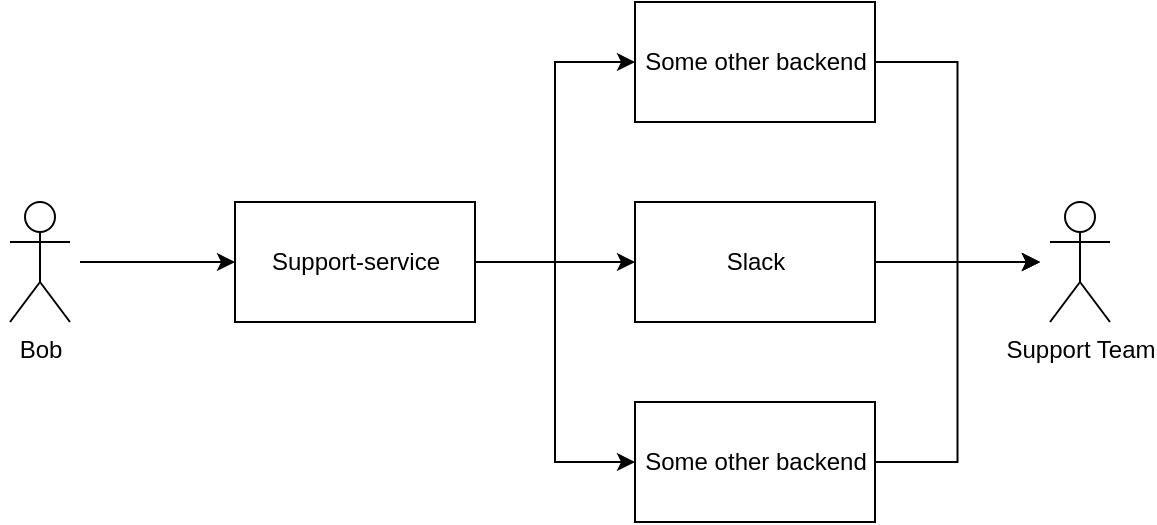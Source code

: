 <mxfile version="10.8.0" type="device"><diagram id="20FLwrIzYFhBhooBGGsM" name="Page-1"><mxGraphModel dx="1398" dy="810" grid="1" gridSize="10" guides="1" tooltips="1" connect="1" arrows="1" fold="1" page="1" pageScale="1" pageWidth="827" pageHeight="1169" math="0" shadow="0"><root><mxCell id="0"/><mxCell id="1" parent="0"/><mxCell id="5JM9RWpBrBvHV_tsfgsl-12" style="edgeStyle=orthogonalEdgeStyle;rounded=0;orthogonalLoop=1;jettySize=auto;html=1;exitX=1;exitY=0.5;exitDx=0;exitDy=0;entryX=0;entryY=0.5;entryDx=0;entryDy=0;" edge="1" parent="1" source="5JM9RWpBrBvHV_tsfgsl-1" target="5JM9RWpBrBvHV_tsfgsl-4"><mxGeometry relative="1" as="geometry"/></mxCell><mxCell id="5JM9RWpBrBvHV_tsfgsl-1" value="" style="rounded=0;whiteSpace=wrap;html=1;strokeColor=none;" vertex="1" parent="1"><mxGeometry x="80" y="200" width="40" height="80" as="geometry"/></mxCell><mxCell id="5JM9RWpBrBvHV_tsfgsl-2" value="Bob" style="shape=umlActor;verticalLabelPosition=bottom;labelBackgroundColor=#ffffff;verticalAlign=top;html=1;outlineConnect=0;" vertex="1" parent="1"><mxGeometry x="85" y="210" width="30" height="60" as="geometry"/></mxCell><mxCell id="5JM9RWpBrBvHV_tsfgsl-13" style="edgeStyle=orthogonalEdgeStyle;rounded=0;orthogonalLoop=1;jettySize=auto;html=1;exitX=1;exitY=0.5;exitDx=0;exitDy=0;entryX=0;entryY=0.5;entryDx=0;entryDy=0;" edge="1" parent="1" source="5JM9RWpBrBvHV_tsfgsl-4" target="5JM9RWpBrBvHV_tsfgsl-6"><mxGeometry relative="1" as="geometry"/></mxCell><mxCell id="5JM9RWpBrBvHV_tsfgsl-14" style="edgeStyle=orthogonalEdgeStyle;rounded=0;orthogonalLoop=1;jettySize=auto;html=1;exitX=1;exitY=0.5;exitDx=0;exitDy=0;entryX=0;entryY=0.5;entryDx=0;entryDy=0;" edge="1" parent="1" source="5JM9RWpBrBvHV_tsfgsl-4" target="5JM9RWpBrBvHV_tsfgsl-5"><mxGeometry relative="1" as="geometry"/></mxCell><mxCell id="5JM9RWpBrBvHV_tsfgsl-15" style="edgeStyle=orthogonalEdgeStyle;rounded=0;orthogonalLoop=1;jettySize=auto;html=1;exitX=1;exitY=0.5;exitDx=0;exitDy=0;entryX=0;entryY=0.5;entryDx=0;entryDy=0;" edge="1" parent="1" source="5JM9RWpBrBvHV_tsfgsl-4" target="5JM9RWpBrBvHV_tsfgsl-7"><mxGeometry relative="1" as="geometry"/></mxCell><mxCell id="5JM9RWpBrBvHV_tsfgsl-4" value="Support-service" style="rounded=0;whiteSpace=wrap;html=1;" vertex="1" parent="1"><mxGeometry x="197.5" y="210" width="120" height="60" as="geometry"/></mxCell><mxCell id="5JM9RWpBrBvHV_tsfgsl-11" style="edgeStyle=orthogonalEdgeStyle;rounded=0;orthogonalLoop=1;jettySize=auto;html=1;exitX=1;exitY=0.5;exitDx=0;exitDy=0;entryX=0;entryY=0.5;entryDx=0;entryDy=0;" edge="1" parent="1" source="5JM9RWpBrBvHV_tsfgsl-5" target="5JM9RWpBrBvHV_tsfgsl-9"><mxGeometry relative="1" as="geometry"/></mxCell><mxCell id="5JM9RWpBrBvHV_tsfgsl-5" value="&lt;div&gt;Slack&lt;/div&gt;" style="rounded=0;whiteSpace=wrap;html=1;" vertex="1" parent="1"><mxGeometry x="397.5" y="210" width="120" height="60" as="geometry"/></mxCell><mxCell id="5JM9RWpBrBvHV_tsfgsl-17" style="edgeStyle=orthogonalEdgeStyle;rounded=0;orthogonalLoop=1;jettySize=auto;html=1;exitX=1;exitY=0.5;exitDx=0;exitDy=0;entryX=0;entryY=0.5;entryDx=0;entryDy=0;" edge="1" parent="1" source="5JM9RWpBrBvHV_tsfgsl-6" target="5JM9RWpBrBvHV_tsfgsl-9"><mxGeometry relative="1" as="geometry"/></mxCell><mxCell id="5JM9RWpBrBvHV_tsfgsl-6" value="Some other backend" style="rounded=0;whiteSpace=wrap;html=1;" vertex="1" parent="1"><mxGeometry x="397.5" y="110" width="120" height="60" as="geometry"/></mxCell><mxCell id="5JM9RWpBrBvHV_tsfgsl-16" style="edgeStyle=orthogonalEdgeStyle;rounded=0;orthogonalLoop=1;jettySize=auto;html=1;exitX=1;exitY=0.5;exitDx=0;exitDy=0;entryX=0;entryY=0.5;entryDx=0;entryDy=0;" edge="1" parent="1" source="5JM9RWpBrBvHV_tsfgsl-7" target="5JM9RWpBrBvHV_tsfgsl-9"><mxGeometry relative="1" as="geometry"/></mxCell><mxCell id="5JM9RWpBrBvHV_tsfgsl-7" value="Some other backend" style="rounded=0;whiteSpace=wrap;html=1;" vertex="1" parent="1"><mxGeometry x="397.5" y="310" width="120" height="60" as="geometry"/></mxCell><mxCell id="5JM9RWpBrBvHV_tsfgsl-9" value="" style="rounded=0;whiteSpace=wrap;html=1;strokeColor=none;" vertex="1" parent="1"><mxGeometry x="600" y="200" width="40" height="80" as="geometry"/></mxCell><mxCell id="5JM9RWpBrBvHV_tsfgsl-10" value="&lt;div&gt;Support Team&lt;/div&gt;&lt;div&gt;&lt;br&gt;&lt;/div&gt;" style="shape=umlActor;verticalLabelPosition=bottom;labelBackgroundColor=#ffffff;verticalAlign=top;html=1;outlineConnect=0;" vertex="1" parent="1"><mxGeometry x="605" y="210" width="30" height="60" as="geometry"/></mxCell></root></mxGraphModel></diagram></mxfile>